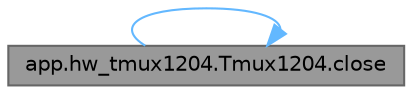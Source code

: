 digraph "app.hw_tmux1204.Tmux1204.close"
{
 // LATEX_PDF_SIZE
  bgcolor="transparent";
  edge [fontname=Helvetica,fontsize=10,labelfontname=Helvetica,labelfontsize=10];
  node [fontname=Helvetica,fontsize=10,shape=box,height=0.2,width=0.4];
  rankdir="LR";
  Node1 [id="Node000001",label="app.hw_tmux1204.Tmux1204.close",height=0.2,width=0.4,color="gray40", fillcolor="grey60", style="filled", fontcolor="black",tooltip="Ferme les interfaces GPIO."];
  Node1 -> Node1 [id="edge1_Node000001_Node000001",color="steelblue1",style="solid",tooltip=" "];
}
